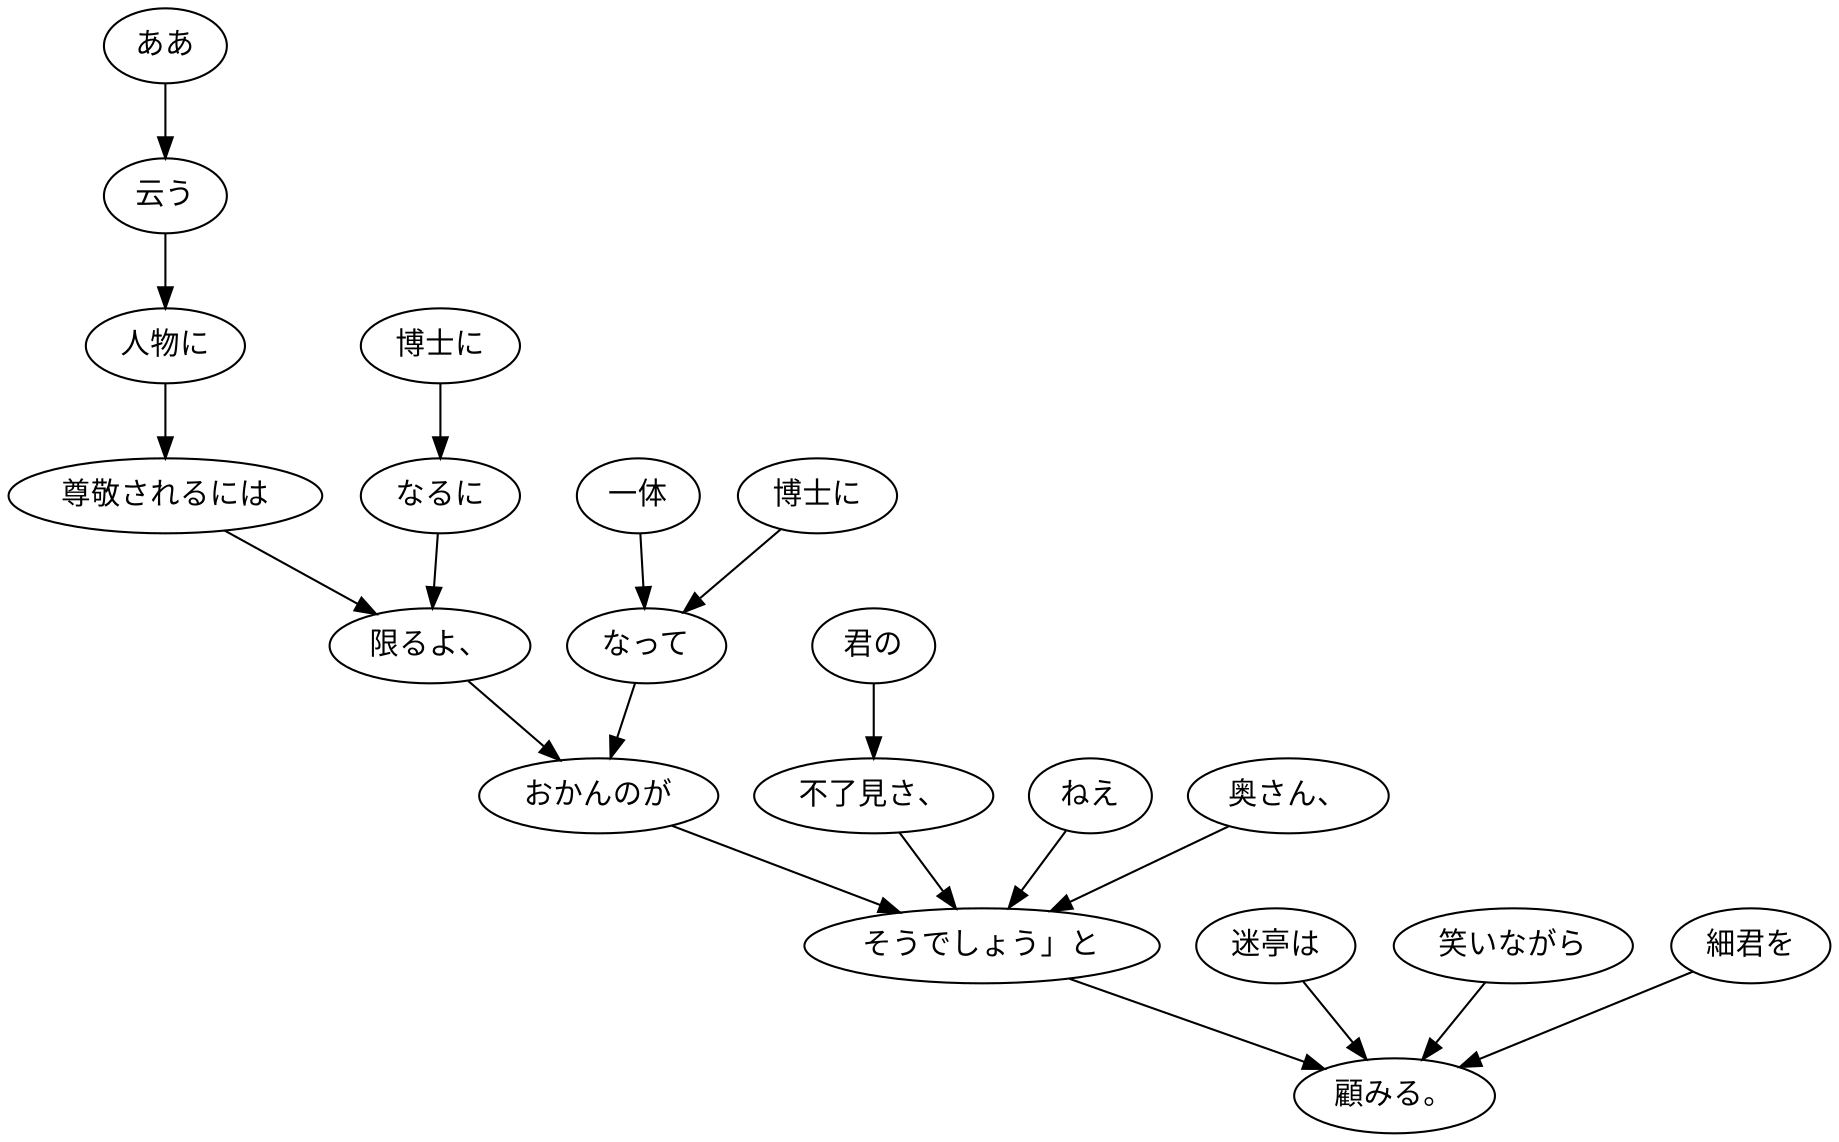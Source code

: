 digraph graph1729 {
	node0 [label="ああ"];
	node1 [label="云う"];
	node2 [label="人物に"];
	node3 [label="尊敬されるには"];
	node4 [label="博士に"];
	node5 [label="なるに"];
	node6 [label="限るよ、"];
	node7 [label="一体"];
	node8 [label="博士に"];
	node9 [label="なって"];
	node10 [label="おかんのが"];
	node11 [label="君の"];
	node12 [label="不了見さ、"];
	node13 [label="ねえ"];
	node14 [label="奥さん、"];
	node15 [label="そうでしょう」と"];
	node16 [label="迷亭は"];
	node17 [label="笑いながら"];
	node18 [label="細君を"];
	node19 [label="顧みる。"];
	node0 -> node1;
	node1 -> node2;
	node2 -> node3;
	node3 -> node6;
	node4 -> node5;
	node5 -> node6;
	node6 -> node10;
	node7 -> node9;
	node8 -> node9;
	node9 -> node10;
	node10 -> node15;
	node11 -> node12;
	node12 -> node15;
	node13 -> node15;
	node14 -> node15;
	node15 -> node19;
	node16 -> node19;
	node17 -> node19;
	node18 -> node19;
}
